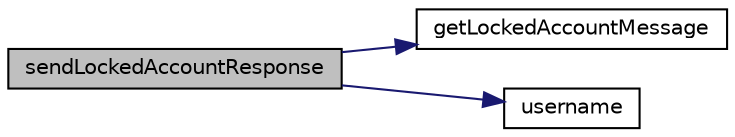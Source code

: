 digraph "sendLockedAccountResponse"
{
 // LATEX_PDF_SIZE
  bgcolor="transparent";
  edge [fontname="Helvetica",fontsize="10",labelfontname="Helvetica",labelfontsize="10"];
  node [fontname="Helvetica",fontsize="10",shape=record];
  rankdir="LR";
  Node1 [label="sendLockedAccountResponse",height=0.2,width=0.4,color="black", fillcolor="grey75", style="filled", fontcolor="black",tooltip="Obtiene la instancia de la petición del usuario bloqueado."];
  Node1 -> Node2 [color="midnightblue",fontsize="10",style="solid",fontname="Helvetica"];
  Node2 [label="getLockedAccountMessage",height=0.2,width=0.4,color="black",URL="$de/d5f/classApp_1_1Http_1_1Controllers_1_1Auth_1_1LoginController.html#a96d814961dfbac6feee462ca03bdff51",tooltip="Obtiene el mensaje a mostrar para la cuenta bloqueada."];
  Node1 -> Node3 [color="midnightblue",fontsize="10",style="solid",fontname="Helvetica"];
  Node3 [label="username",height=0.2,width=0.4,color="black",URL="$de/d5f/classApp_1_1Http_1_1Controllers_1_1Auth_1_1LoginController.html#a7475524fbb2e38dd6c9f7a6661b0bb81",tooltip="Obtiene el campo usado como nombre de usuario para el acceso a la aplicación, usado por el controlado..."];
}
